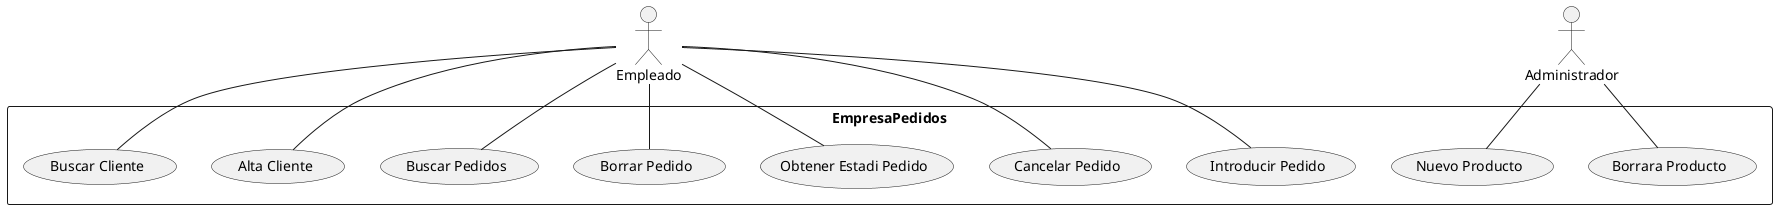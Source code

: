 @startuml
:Empleado: as A1
:Administrador: as A2
rectangle EmpresaPedidos {
usecase UC1 as "Introducir Pedido"
usecase UC2 as "Cancelar Pedido"
usecase UC3 as "Obtener Estadi Pedido"
usecase UC4 as "Borrar Pedido"
usecase UC5 as "Buscar Pedidos"
usecase UC6 as "Alta Cliente"
usecase UC7 as "Buscar Cliente"
usecase UC8 as "Nuevo Producto"
usecase UC9 as "Borrara Producto"
}
A1 -- UC1
A1 -- UC2
A1 -- UC3
A1 -- UC4
A1 -- UC5
A1 -- UC6
A1 -- UC7
A2 -- UC8
A2 -- UC9
@enduml